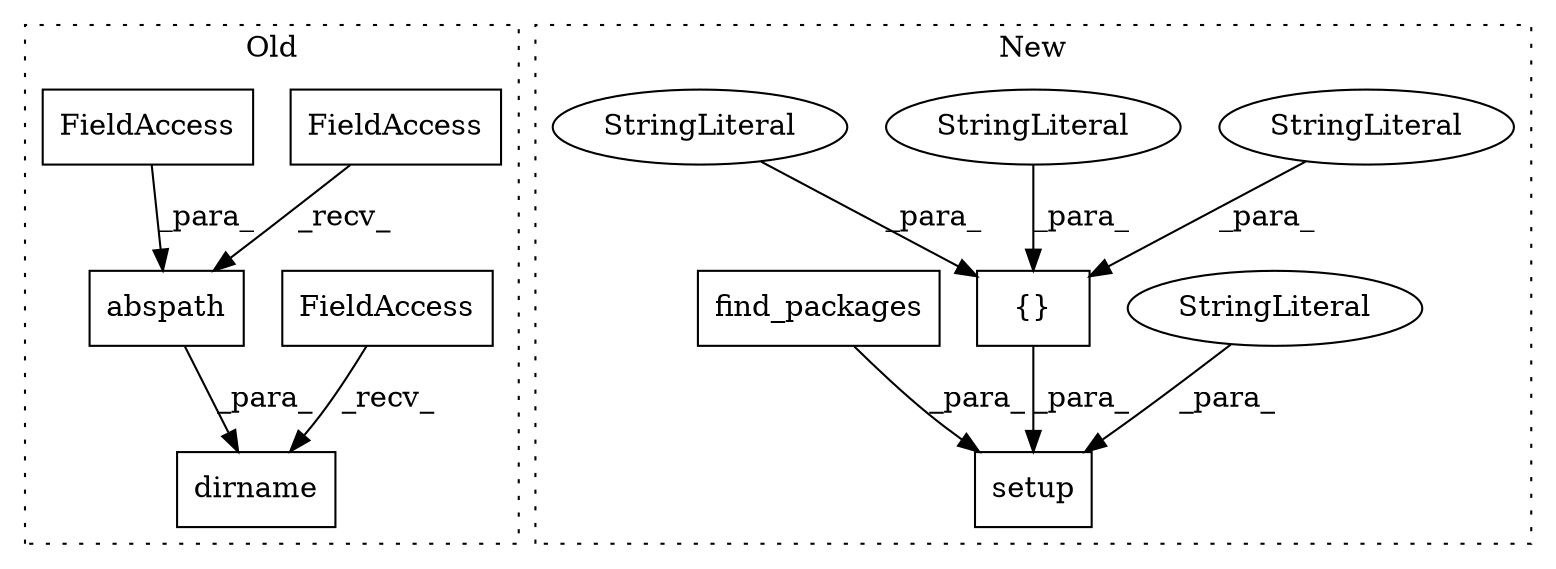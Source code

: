 digraph G {
subgraph cluster0 {
1 [label="abspath" a="32" s="1381,1397" l="8,1" shape="box"];
3 [label="FieldAccess" a="22" s="1373" l="2" shape="box"];
6 [label="dirname" a="32" s="1365,1398" l="8,1" shape="box"];
10 [label="FieldAccess" a="22" s="1357" l="2" shape="box"];
11 [label="FieldAccess" a="22" s="1389" l="8" shape="box"];
label = "Old";
style="dotted";
}
subgraph cluster1 {
2 [label="setup" a="32" s="1536,2259" l="6,1" shape="box"];
4 [label="{}" a="4" s="2077,2257" l="1,1" shape="box"];
5 [label="StringLiteral" a="45" s="1766" l="36" shape="ellipse"];
7 [label="StringLiteral" a="45" s="2105" l="46" shape="ellipse"];
8 [label="StringLiteral" a="45" s="2152" l="58" shape="ellipse"];
9 [label="StringLiteral" a="45" s="2211" l="46" shape="ellipse"];
12 [label="find_packages" a="32" s="1560" l="15" shape="box"];
label = "New";
style="dotted";
}
1 -> 6 [label="_para_"];
3 -> 1 [label="_recv_"];
4 -> 2 [label="_para_"];
5 -> 2 [label="_para_"];
7 -> 4 [label="_para_"];
8 -> 4 [label="_para_"];
9 -> 4 [label="_para_"];
10 -> 6 [label="_recv_"];
11 -> 1 [label="_para_"];
12 -> 2 [label="_para_"];
}